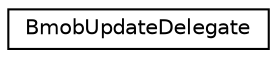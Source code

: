 digraph "Graphical Class Hierarchy"
{
  edge [fontname="Helvetica",fontsize="10",labelfontname="Helvetica",labelfontsize="10"];
  node [fontname="Helvetica",fontsize="10",shape=record];
  rankdir="LR";
  Node1 [label="BmobUpdateDelegate",height=0.2,width=0.4,color="black", fillcolor="white", style="filled",URL="$classBmobUpdateDelegate.html"];
}
